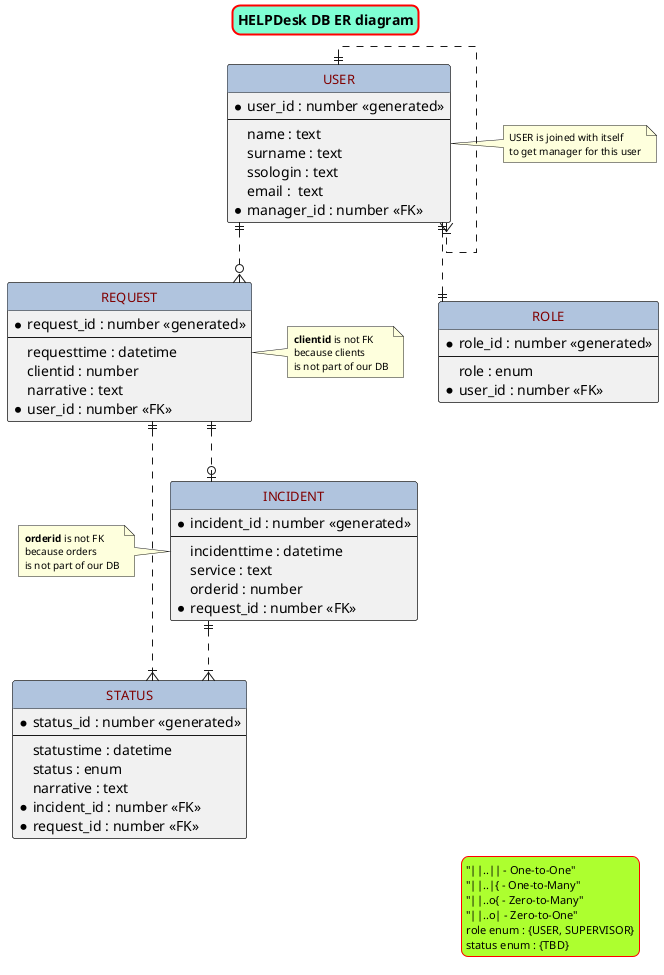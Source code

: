 @startuml
skinparam titleBorderRoundCorner 15
skinparam titleBorderThickness 2
skinparam titleBorderColor red
skinparam titleBackgroundColor Aquamarine
title HELPDesk DB ER diagram
' hide the spot
hide circle
' avoid problems with angled crows feet
skinparam linetype ortho
skinparam ClassHeaderBackgroundColor LightSteelBlue
skinparam classFontColor maroon
skinparam classFontSize 13
skinparam classFontName Aapex
skinparam NoteFontSize 10
skinparam NoteFontSName Aapex
skinparam LegendBackgroundColor GreenYellow
skinparam LegendBorderColor red
skinparam LegendFontSize 11

entity "USER" as user {
  *user_id : number <<generated>>
  --
  name : text
  surname : text
  ssologin : text
  email :  text
  *manager_id : number <<FK>>
}
note right: USER is joined with itself\nto get manager for this user
entity "ROLE" as role {
  *role_id : number <<generated>>
  --
  role : enum
  *user_id : number <<FK>>
}
'note right: One of \n{USER, SUPERVISOR}}

entity "REQUEST" as request {
  *request_id : number <<generated>>
  --
  requesttime : datetime
  clientid : number
  narrative : text
  *user_id : number <<FK>>
}
note right: **clientid** is not FK \nbecause clients \nis not part of our DB

entity "INCIDENT" as incident {
  *incident_id : number <<generated>>
  --
  incidenttime : datetime
  service : text
  orderid : number
  *request_id : number <<FK>>
}
note left: **orderid** is not FK \nbecause orders \nis not part of our DB

entity "STATUS" as status {
  *status_id : number <<generated>>
  --
  statustime : datetime
  status : enum
  narrative : text
  *incident_id : number <<FK>>
  *request_id : number <<FK>>
}

user ||..|| role
user ||..|{ user
user ||..o{ request
request ||..o| incident
request ||..|{ status
incident ||..|{ status

legend right
"||..|| - One-to-One"
"||..|{ - One-to-Many"
"||..o{ - Zero-to-Many"
"||..o| - Zero-to-One"
role enum : {USER, SUPERVISOR}
status enum : {TBD}
endlegend

@enduml